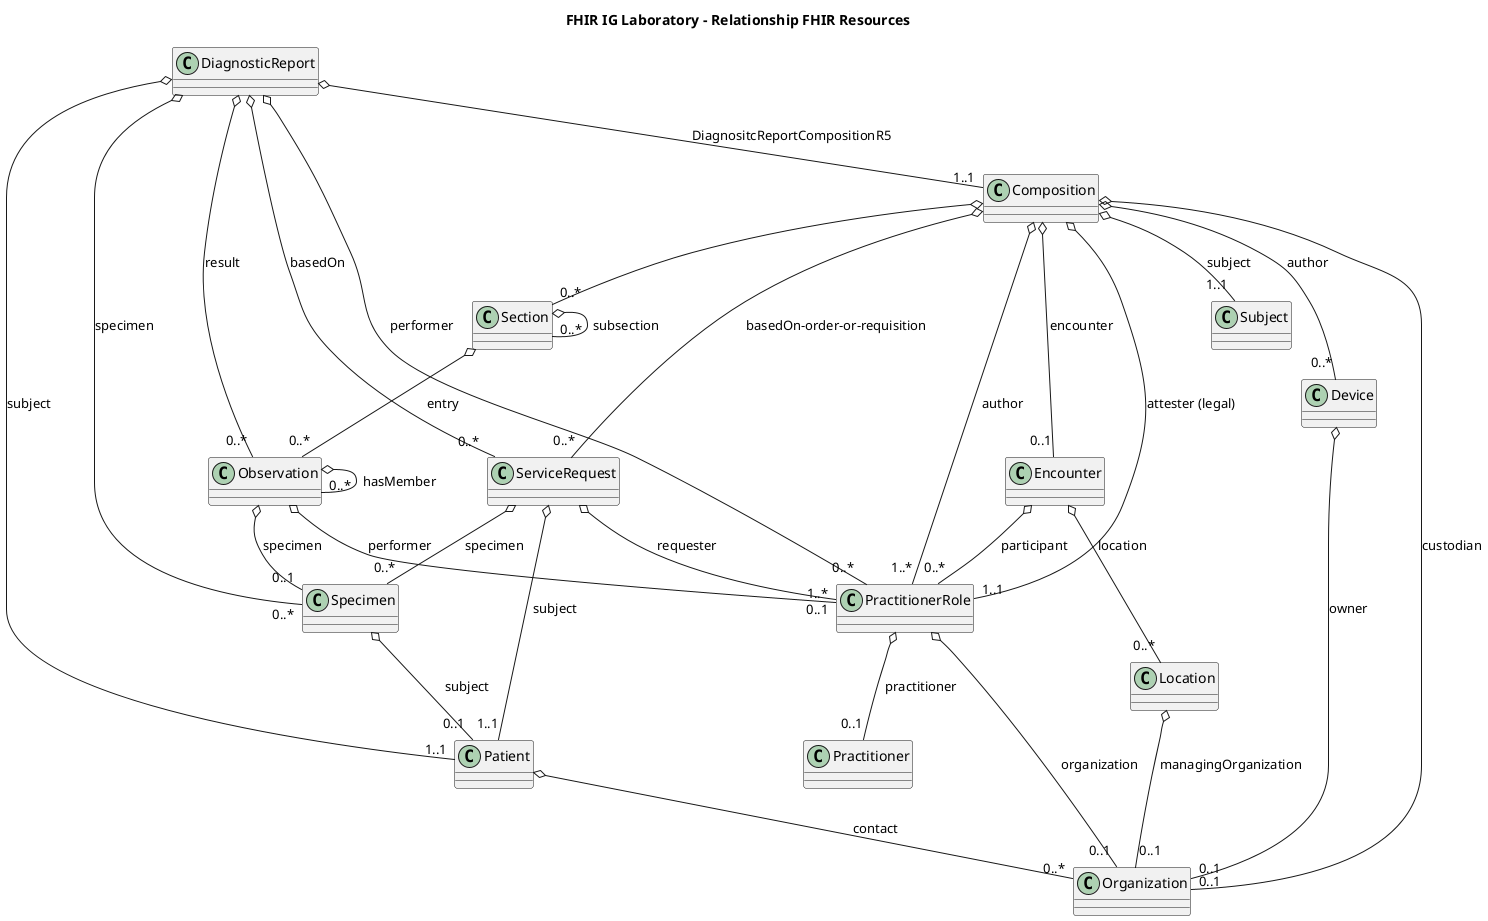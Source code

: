 @startuml

title FHIR IG Laboratory - Relationship FHIR Resources

class Composition
class DiagnosticReport
class Patient
class Observation
class Specimen
class ServiceRequest
class Device
class Section
class Encounter
class Organization
class PractitionerRole
class Practitioner
class Location

Composition o-- "0..*" Device : author
Composition o-- "0..1" Organization : custodian
Composition o-- "1..*" PractitionerRole : author
Composition o-- "1..1" PractitionerRole : attester (legal)
Composition o-- "0..1" Encounter : encounter
Composition o-- "0..*" Section
Composition o-- "1..1" Subject : subject
Composition o-- "0..*" ServiceRequest : basedOn-order-or-requisition

DiagnosticReport o-- "1..1" Composition : DiagnositcReportCompositionR5
DiagnosticReport o-- "0..*" PractitionerRole : performer
DiagnosticReport o-- "0..*" Specimen : specimen
DiagnosticReport o-- "0..*" Observation : result
DiagnosticReport o-- "1..1" Patient : subject
DiagnosticReport o-- "0..*" ServiceRequest : basedOn

Patient o-- "0..*" Organization : contact

Observation o-- "0..*" Observation : hasMember
Observation o-- "0..1" Specimen : specimen
Observation o-- "1..*" PractitionerRole : performer

Specimen o-- "0..1" Patient : subject

ServiceRequest o-- "1..1" Patient : subject
ServiceRequest o-- "0..*" Specimen : specimen
ServiceRequest o-- "0..1" PractitionerRole : requester

Section o-- "0..*" Section : subsection
Section o-- "0..*" Observation : entry

Device o-- "0..1" Organization : owner

PractitionerRole o-- "0..1" Organization : organization
PractitionerRole o-- "0..1" Practitioner : practitioner

Encounter o-- "0..*" PractitionerRole : participant
Encounter o-- "0..*" Location : location

Location o-- "0..1" Organization : managingOrganization

@enduml